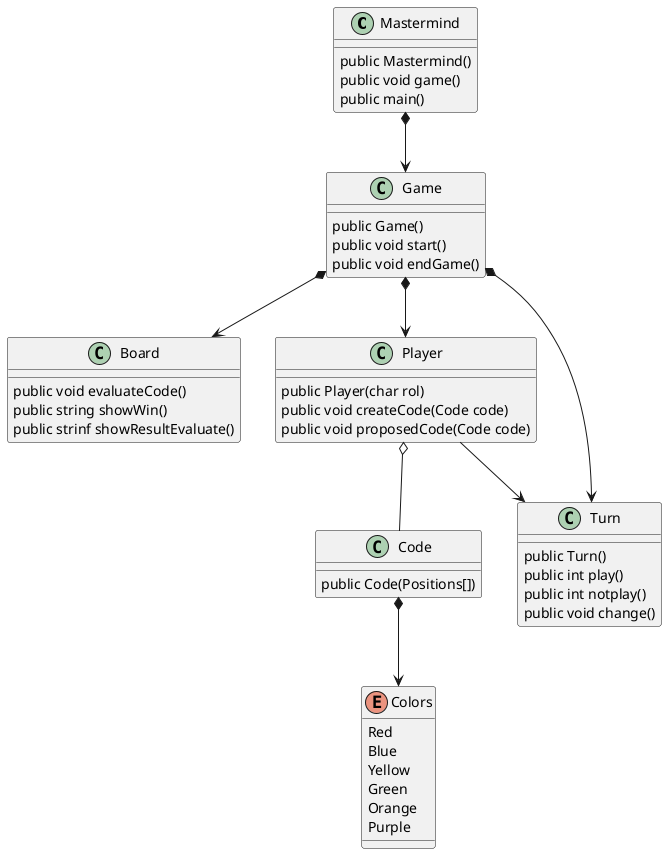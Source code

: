 @startuml Public Class Mastermind

class Mastermind{
    public Mastermind()
    public void game()
    public main()
}

class Game{
    public Game()
    public void start()
    public void endGame()
}

class Board {
    
    public void evaluateCode()
    public string showWin()
    public strinf showResultEvaluate()
}

class Player {
    public Player(char rol)
    public void createCode(Code code)
    public void proposedCode(Code code)
        
}

class Code {
    public Code(Positions[])
}

class Turn {
    public Turn()
    public int play()
    public int notplay()
    public void change()
}

enum Colors {
    Red
    Blue
    Yellow
    Green
    Orange
    Purple    
}


Mastermind *--> Game
Game *--> Board
Game *--> Player
Game *--> Turn
Player o-- Code
Player --> Turn
Code *--> Colors
@enduml
